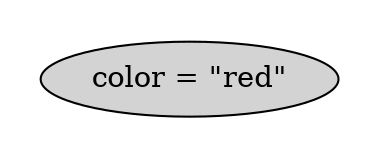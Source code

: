 strict digraph DiskGraph {
edge [colorscheme="paired12"]
nodesep=0.35;
subgraph cluster_graph {
color="white";
-8914242678960260983 [label="color = \"red\"",style = filled]
{rank = same; -8914242678960260983;}
}
}
